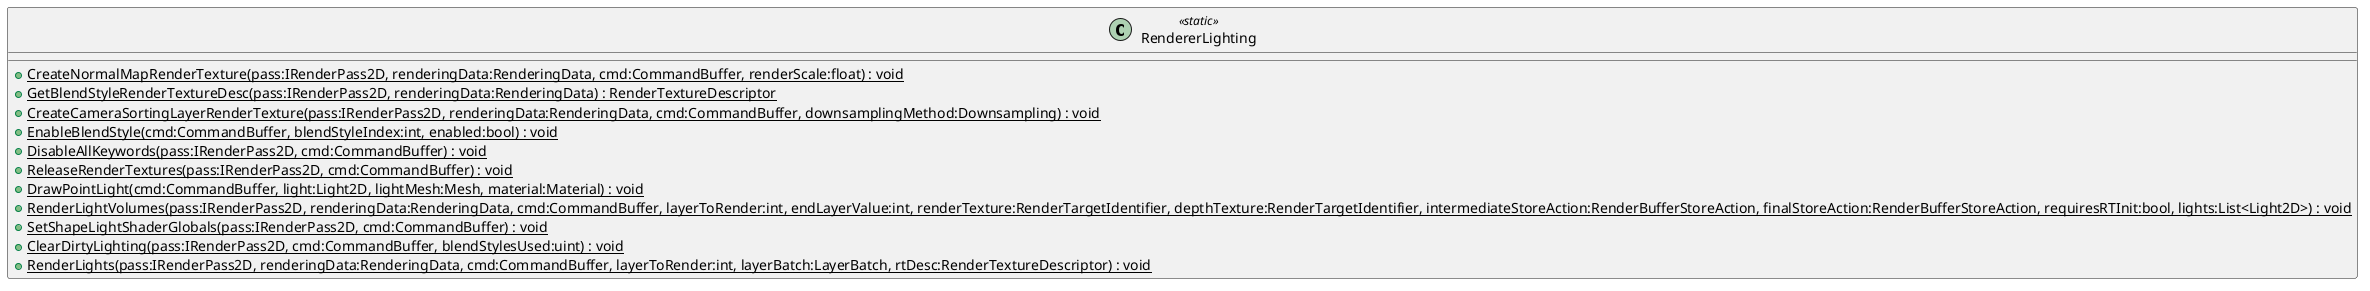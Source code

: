 @startuml
class RendererLighting <<static>> {
    + {static} CreateNormalMapRenderTexture(pass:IRenderPass2D, renderingData:RenderingData, cmd:CommandBuffer, renderScale:float) : void
    + {static} GetBlendStyleRenderTextureDesc(pass:IRenderPass2D, renderingData:RenderingData) : RenderTextureDescriptor
    + {static} CreateCameraSortingLayerRenderTexture(pass:IRenderPass2D, renderingData:RenderingData, cmd:CommandBuffer, downsamplingMethod:Downsampling) : void
    + {static} EnableBlendStyle(cmd:CommandBuffer, blendStyleIndex:int, enabled:bool) : void
    + {static} DisableAllKeywords(pass:IRenderPass2D, cmd:CommandBuffer) : void
    + {static} ReleaseRenderTextures(pass:IRenderPass2D, cmd:CommandBuffer) : void
    + {static} DrawPointLight(cmd:CommandBuffer, light:Light2D, lightMesh:Mesh, material:Material) : void
    + {static} RenderLightVolumes(pass:IRenderPass2D, renderingData:RenderingData, cmd:CommandBuffer, layerToRender:int, endLayerValue:int, renderTexture:RenderTargetIdentifier, depthTexture:RenderTargetIdentifier, intermediateStoreAction:RenderBufferStoreAction, finalStoreAction:RenderBufferStoreAction, requiresRTInit:bool, lights:List<Light2D>) : void
    + {static} SetShapeLightShaderGlobals(pass:IRenderPass2D, cmd:CommandBuffer) : void
    + {static} ClearDirtyLighting(pass:IRenderPass2D, cmd:CommandBuffer, blendStylesUsed:uint) : void
    + {static} RenderLights(pass:IRenderPass2D, renderingData:RenderingData, cmd:CommandBuffer, layerToRender:int, layerBatch:LayerBatch, rtDesc:RenderTextureDescriptor) : void
}
@enduml
